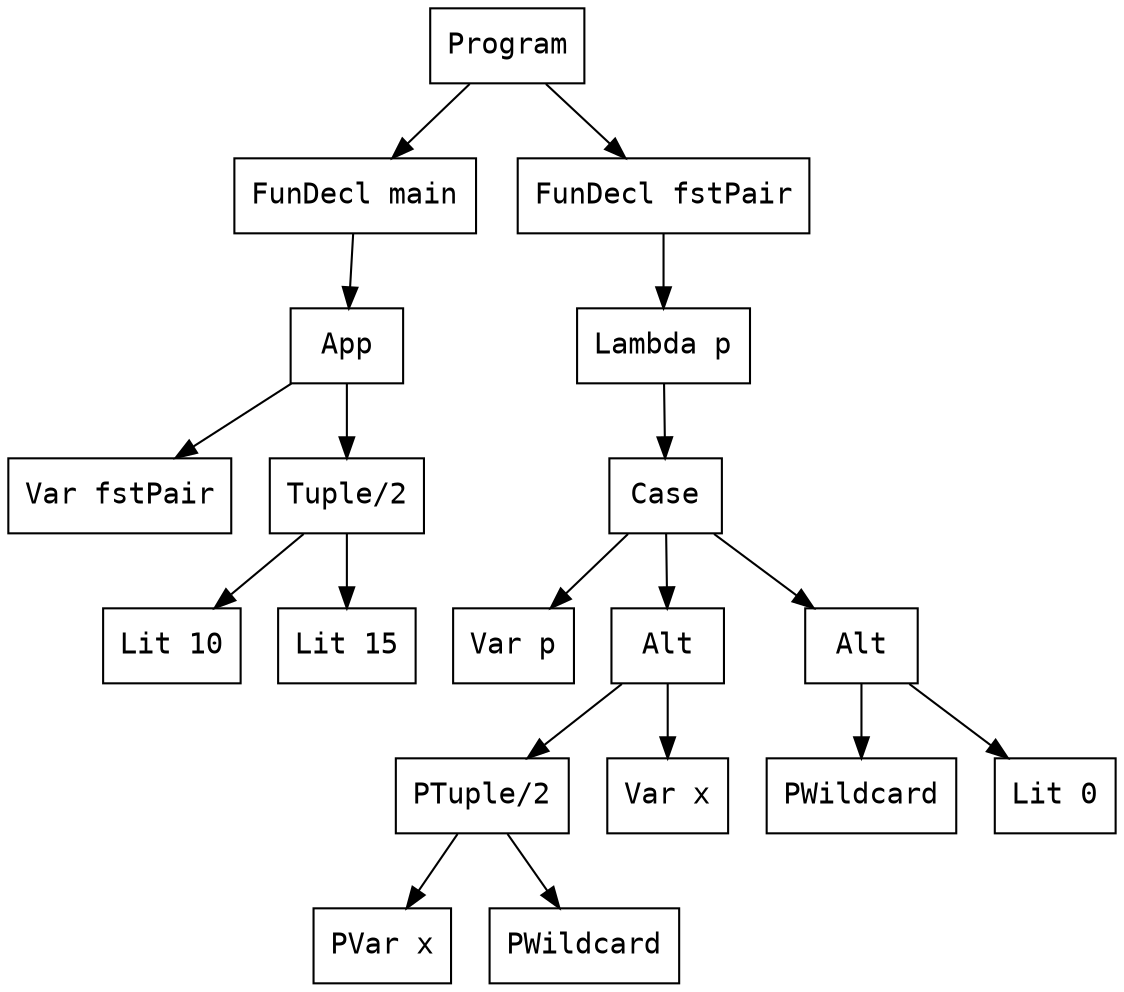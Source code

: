digraph AST {
  rankdir=TB;
  node [shape=box,fontname="monospace"];
  0 [shape=box,label="Program"];
  1 [shape=box,label="FunDecl main"];
  2 [shape=box,label="App"];
  3 [shape=box,label="Var fstPair"];
  2 -> 3;
  4 [shape=box,label="Tuple/2"];
  5 [shape=box,label="Lit 10"];
  4 -> 5;
  6 [shape=box,label="Lit 15"];
  4 -> 6;
  2 -> 4;
  1 -> 2;
  0 -> 1;
  7 [shape=box,label="FunDecl fstPair"];
  8 [shape=box,label="Lambda p"];
  9 [shape=box,label="Case"];
  10 [shape=box,label="Var p"];
  9 -> 10;
  11 [shape=box,label="Alt"];
  12 [shape=box,label="PTuple/2"];
  13 [shape=box,label="PVar x"];
  12 -> 13;
  14 [shape=box,label="PWildcard"];
  12 -> 14;
  15 [shape=box,label="Var x"];
  11 -> 12;
  11 -> 15;
  9 -> 11;
  16 [shape=box,label="Alt"];
  17 [shape=box,label="PWildcard"];
  18 [shape=box,label="Lit 0"];
  16 -> 17;
  16 -> 18;
  9 -> 16;
  8 -> 9;
  7 -> 8;
  0 -> 7;
}
